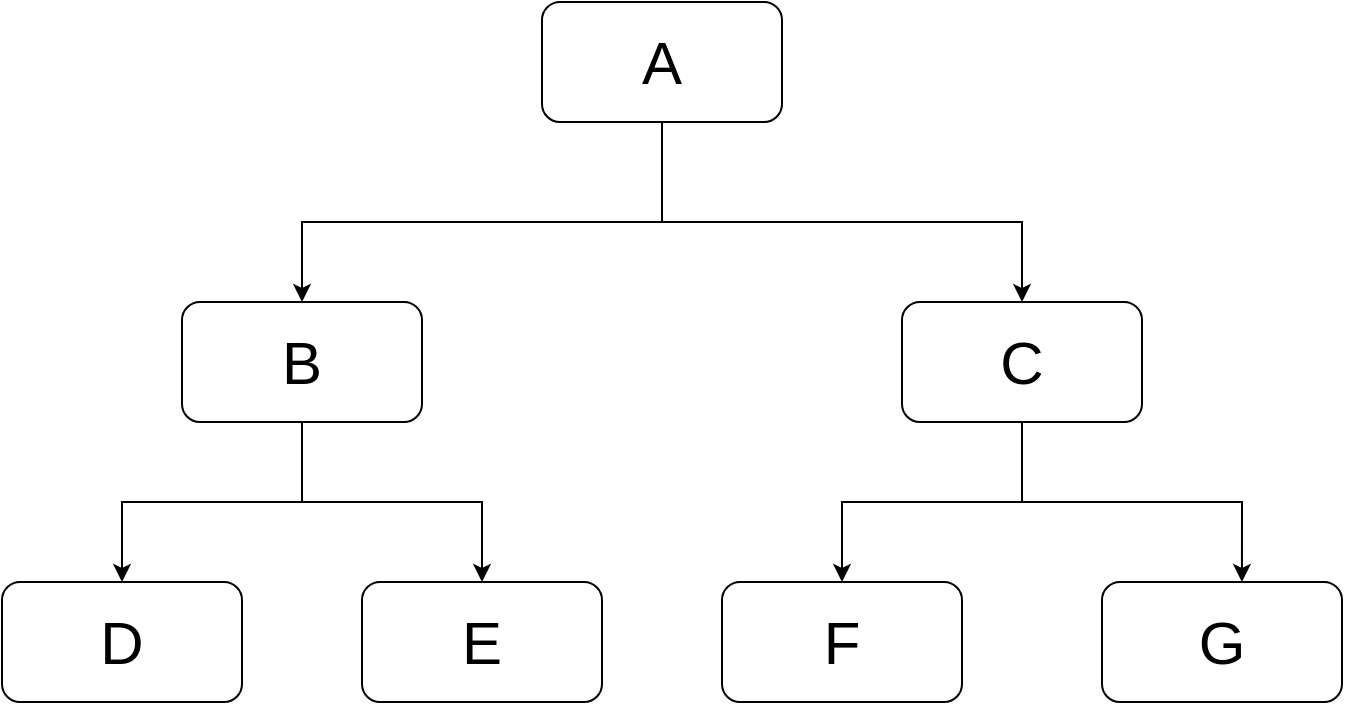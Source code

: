 <mxfile version="20.5.3" type="github">
  <diagram id="_3LdEdrG_TYqJLb3gQVo" name="第 1 页">
    <mxGraphModel dx="2253" dy="771" grid="1" gridSize="10" guides="1" tooltips="1" connect="1" arrows="1" fold="1" page="1" pageScale="1" pageWidth="827" pageHeight="1169" math="0" shadow="0">
      <root>
        <mxCell id="0" />
        <mxCell id="1" parent="0" />
        <mxCell id="QDvWHPv9r5oTe_tsyfkQ-3" value="" style="edgeStyle=orthogonalEdgeStyle;rounded=0;orthogonalLoop=1;jettySize=auto;html=1;fontSize=30;" edge="1" parent="1" source="QDvWHPv9r5oTe_tsyfkQ-1" target="QDvWHPv9r5oTe_tsyfkQ-2">
          <mxGeometry relative="1" as="geometry">
            <Array as="points">
              <mxPoint x="280" y="260" />
              <mxPoint x="100" y="260" />
            </Array>
          </mxGeometry>
        </mxCell>
        <mxCell id="QDvWHPv9r5oTe_tsyfkQ-5" value="" style="edgeStyle=orthogonalEdgeStyle;rounded=0;orthogonalLoop=1;jettySize=auto;html=1;fontSize=30;" edge="1" parent="1" source="QDvWHPv9r5oTe_tsyfkQ-1" target="QDvWHPv9r5oTe_tsyfkQ-4">
          <mxGeometry relative="1" as="geometry">
            <Array as="points">
              <mxPoint x="280" y="260" />
              <mxPoint x="460" y="260" />
            </Array>
          </mxGeometry>
        </mxCell>
        <mxCell id="QDvWHPv9r5oTe_tsyfkQ-1" value="&lt;font style=&quot;font-size: 30px;&quot;&gt;A&lt;/font&gt;" style="rounded=1;whiteSpace=wrap;html=1;" vertex="1" parent="1">
          <mxGeometry x="220" y="150" width="120" height="60" as="geometry" />
        </mxCell>
        <mxCell id="QDvWHPv9r5oTe_tsyfkQ-7" value="" style="edgeStyle=orthogonalEdgeStyle;rounded=0;orthogonalLoop=1;jettySize=auto;html=1;fontSize=30;" edge="1" parent="1" source="QDvWHPv9r5oTe_tsyfkQ-2" target="QDvWHPv9r5oTe_tsyfkQ-6">
          <mxGeometry relative="1" as="geometry" />
        </mxCell>
        <mxCell id="QDvWHPv9r5oTe_tsyfkQ-9" value="" style="edgeStyle=orthogonalEdgeStyle;rounded=0;orthogonalLoop=1;jettySize=auto;html=1;fontSize=30;" edge="1" parent="1" source="QDvWHPv9r5oTe_tsyfkQ-2" target="QDvWHPv9r5oTe_tsyfkQ-8">
          <mxGeometry relative="1" as="geometry" />
        </mxCell>
        <mxCell id="QDvWHPv9r5oTe_tsyfkQ-2" value="&lt;span style=&quot;font-size: 30px;&quot;&gt;B&lt;/span&gt;" style="rounded=1;whiteSpace=wrap;html=1;" vertex="1" parent="1">
          <mxGeometry x="40" y="300" width="120" height="60" as="geometry" />
        </mxCell>
        <mxCell id="QDvWHPv9r5oTe_tsyfkQ-13" value="" style="edgeStyle=orthogonalEdgeStyle;rounded=0;orthogonalLoop=1;jettySize=auto;html=1;fontSize=30;" edge="1" parent="1" source="QDvWHPv9r5oTe_tsyfkQ-4" target="QDvWHPv9r5oTe_tsyfkQ-12">
          <mxGeometry relative="1" as="geometry" />
        </mxCell>
        <mxCell id="QDvWHPv9r5oTe_tsyfkQ-16" style="edgeStyle=orthogonalEdgeStyle;rounded=0;orthogonalLoop=1;jettySize=auto;html=1;exitX=0.5;exitY=1;exitDx=0;exitDy=0;entryX=0.583;entryY=0;entryDx=0;entryDy=0;entryPerimeter=0;fontSize=30;" edge="1" parent="1" source="QDvWHPv9r5oTe_tsyfkQ-4" target="QDvWHPv9r5oTe_tsyfkQ-15">
          <mxGeometry relative="1" as="geometry" />
        </mxCell>
        <mxCell id="QDvWHPv9r5oTe_tsyfkQ-4" value="&lt;font style=&quot;font-size: 30px;&quot;&gt;C&lt;/font&gt;" style="rounded=1;whiteSpace=wrap;html=1;" vertex="1" parent="1">
          <mxGeometry x="400" y="300" width="120" height="60" as="geometry" />
        </mxCell>
        <mxCell id="QDvWHPv9r5oTe_tsyfkQ-6" value="&lt;span style=&quot;font-size: 30px;&quot;&gt;D&lt;/span&gt;" style="rounded=1;whiteSpace=wrap;html=1;" vertex="1" parent="1">
          <mxGeometry x="-50" y="440" width="120" height="60" as="geometry" />
        </mxCell>
        <mxCell id="QDvWHPv9r5oTe_tsyfkQ-8" value="&lt;span style=&quot;font-size: 30px;&quot;&gt;E&lt;/span&gt;" style="rounded=1;whiteSpace=wrap;html=1;" vertex="1" parent="1">
          <mxGeometry x="130" y="440" width="120" height="60" as="geometry" />
        </mxCell>
        <mxCell id="QDvWHPv9r5oTe_tsyfkQ-12" value="&lt;font style=&quot;font-size: 30px;&quot;&gt;F&lt;/font&gt;" style="rounded=1;whiteSpace=wrap;html=1;" vertex="1" parent="1">
          <mxGeometry x="310" y="440" width="120" height="60" as="geometry" />
        </mxCell>
        <mxCell id="QDvWHPv9r5oTe_tsyfkQ-15" value="G" style="rounded=1;whiteSpace=wrap;html=1;fontSize=30;" vertex="1" parent="1">
          <mxGeometry x="500" y="440" width="120" height="60" as="geometry" />
        </mxCell>
      </root>
    </mxGraphModel>
  </diagram>
</mxfile>
